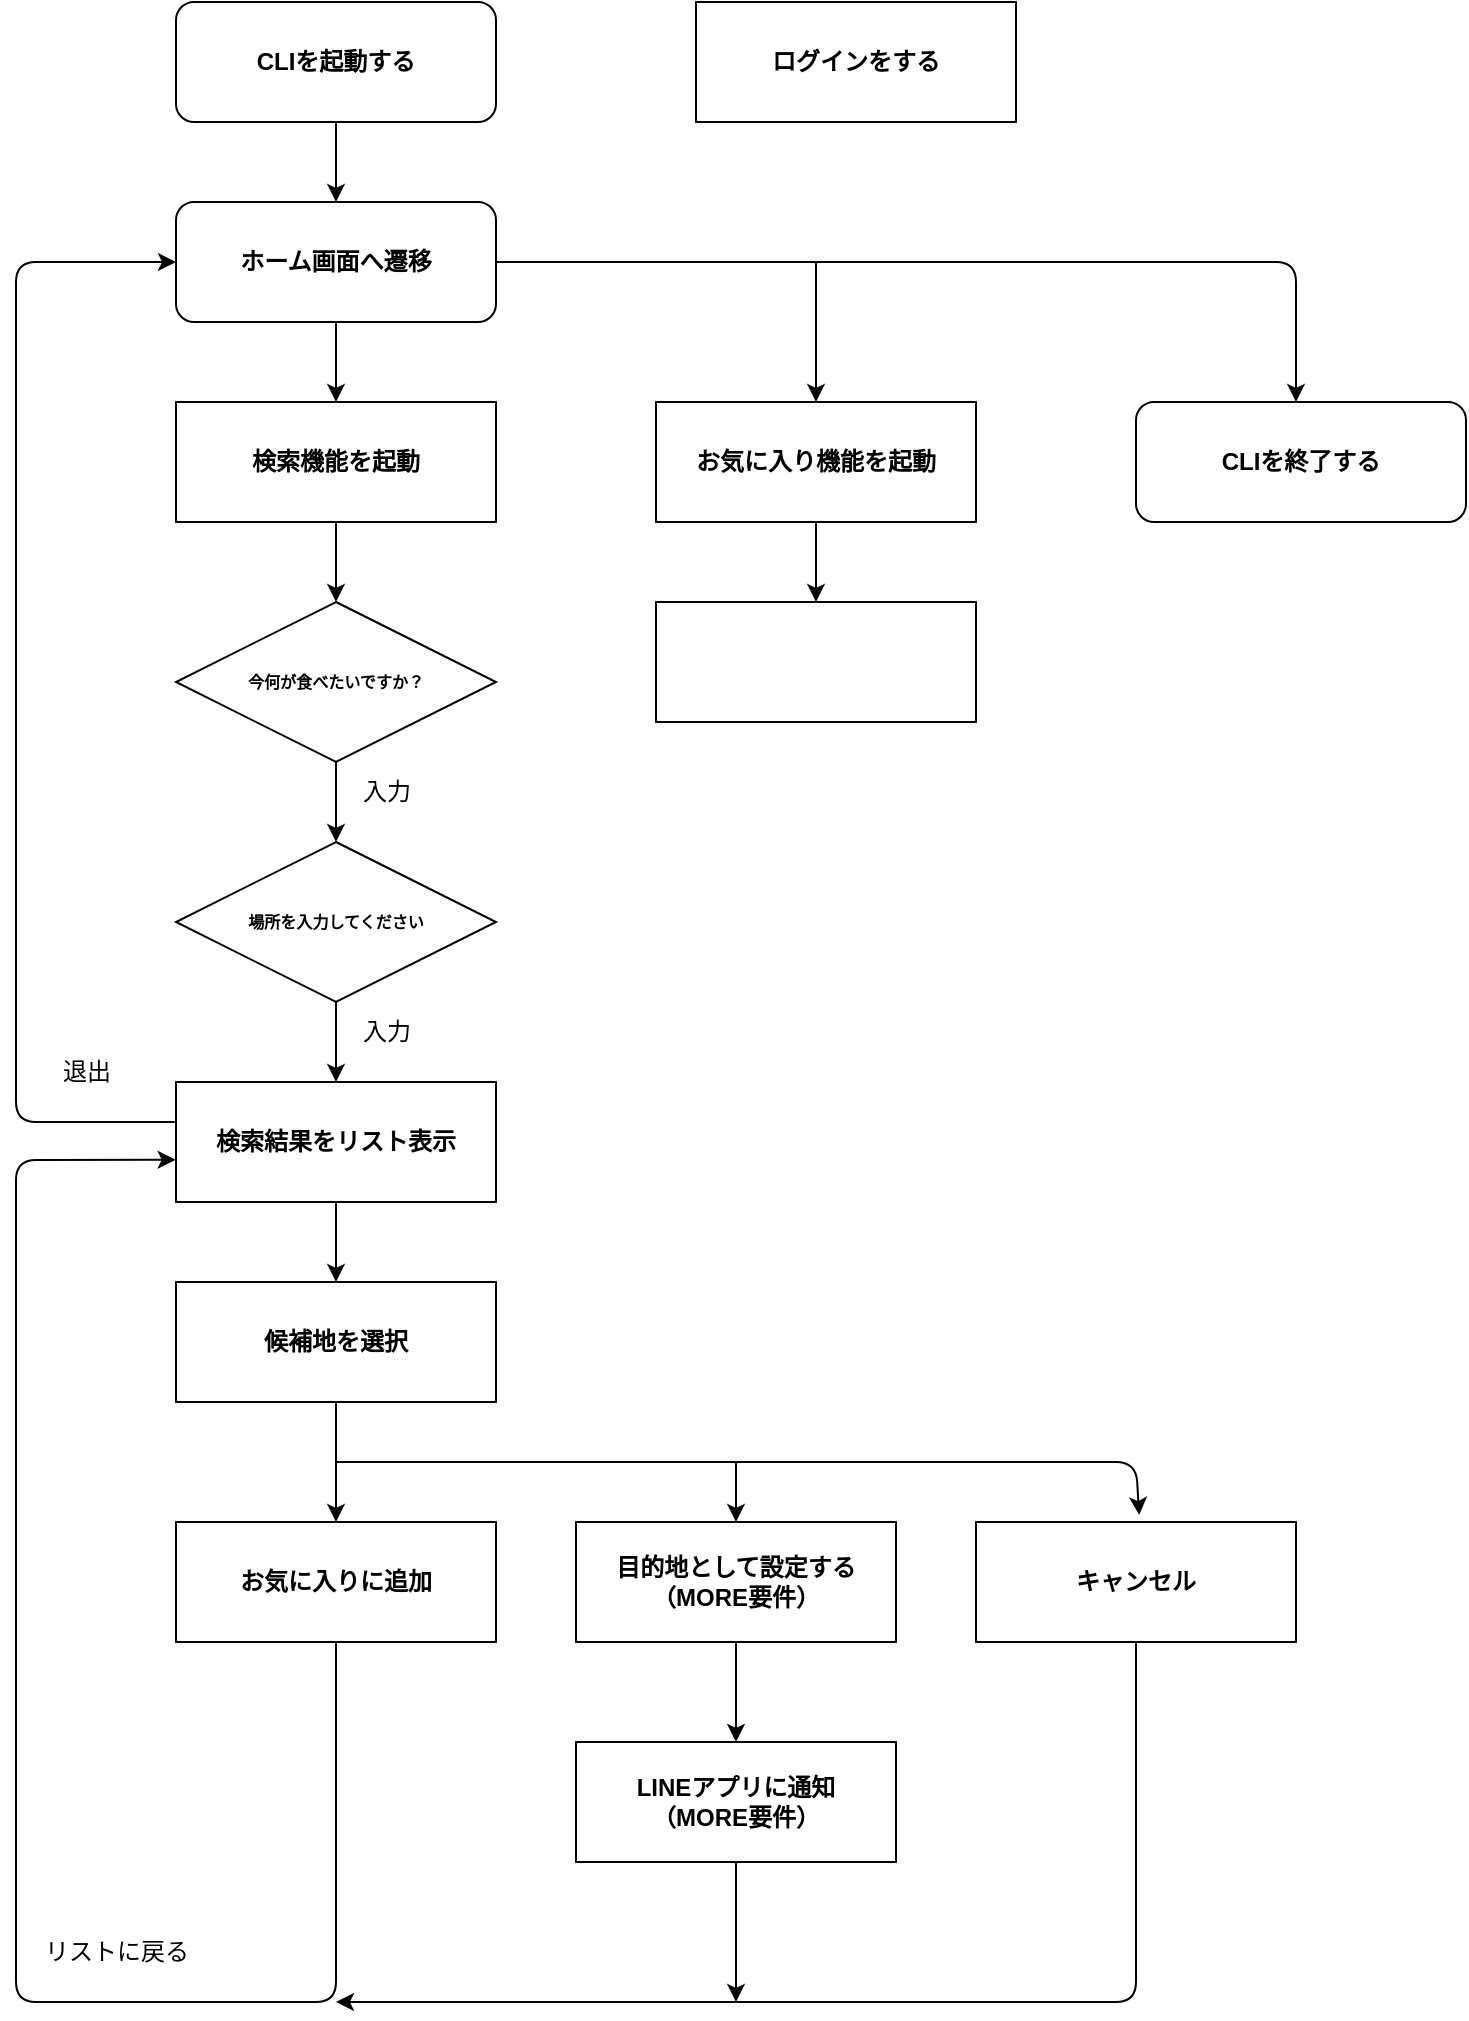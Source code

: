<mxfile>
    <diagram id="kR8Rk-Sym4I4teVI_Am-" name="検索機能">
        <mxGraphModel dx="1825" dy="1198" grid="1" gridSize="10" guides="1" tooltips="1" connect="1" arrows="1" fold="1" page="1" pageScale="1" pageWidth="827" pageHeight="1169" math="0" shadow="0">
            <root>
                <mxCell id="0"/>
                <mxCell id="1" parent="0"/>
                <mxCell id="13" style="edgeStyle=none;html=1;exitX=0.5;exitY=1;exitDx=0;exitDy=0;entryX=0.5;entryY=0;entryDx=0;entryDy=0;" parent="1" source="8" target="16" edge="1">
                    <mxGeometry relative="1" as="geometry"/>
                </mxCell>
                <mxCell id="8" value="&lt;h4&gt;CLIを起動する&lt;/h4&gt;" style="rounded=1;whiteSpace=wrap;html=1;" parent="1" vertex="1">
                    <mxGeometry x="120" y="120" width="160" height="60" as="geometry"/>
                </mxCell>
                <mxCell id="12" value="&lt;b&gt;ログインをする&lt;/b&gt;" style="rounded=0;whiteSpace=wrap;html=1;" parent="1" vertex="1">
                    <mxGeometry x="380" y="120" width="160" height="60" as="geometry"/>
                </mxCell>
                <mxCell id="20" value="" style="edgeStyle=none;html=1;" parent="1" source="16" edge="1">
                    <mxGeometry relative="1" as="geometry">
                        <mxPoint x="200.0" y="320" as="targetPoint"/>
                    </mxGeometry>
                </mxCell>
                <mxCell id="23" style="edgeStyle=none;html=1;exitX=1;exitY=0.5;exitDx=0;exitDy=0;entryX=0.5;entryY=0;entryDx=0;entryDy=0;" parent="1" source="16" edge="1">
                    <mxGeometry relative="1" as="geometry">
                        <mxPoint x="680" y="320" as="targetPoint"/>
                        <Array as="points">
                            <mxPoint x="440" y="250"/>
                            <mxPoint x="680" y="250"/>
                        </Array>
                    </mxGeometry>
                </mxCell>
                <mxCell id="16" value="&lt;b&gt;ホーム画面へ遷移&lt;/b&gt;" style="rounded=1;whiteSpace=wrap;html=1;" parent="1" vertex="1">
                    <mxGeometry x="120" y="220" width="160" height="60" as="geometry"/>
                </mxCell>
                <mxCell id="29" value="" style="edgeStyle=none;html=1;" parent="1" source="26" target="28" edge="1">
                    <mxGeometry relative="1" as="geometry"/>
                </mxCell>
                <mxCell id="26" value="&lt;b&gt;検索機能を起動&lt;/b&gt;" style="rounded=0;whiteSpace=wrap;html=1;" parent="1" vertex="1">
                    <mxGeometry x="120" y="320" width="160" height="60" as="geometry"/>
                </mxCell>
                <mxCell id="1TKbZIXUmL_gmMuwIdlm-59" value="" style="edgeStyle=none;html=1;" edge="1" parent="1" source="27" target="1TKbZIXUmL_gmMuwIdlm-58">
                    <mxGeometry relative="1" as="geometry"/>
                </mxCell>
                <mxCell id="27" value="&lt;b&gt;お気に入り機能を起動&lt;/b&gt;" style="rounded=0;whiteSpace=wrap;html=1;" parent="1" vertex="1">
                    <mxGeometry x="360" y="320" width="160" height="60" as="geometry"/>
                </mxCell>
                <mxCell id="31" value="" style="edgeStyle=none;html=1;" parent="1" source="28" target="30" edge="1">
                    <mxGeometry relative="1" as="geometry"/>
                </mxCell>
                <mxCell id="28" value="&lt;h6&gt;今何が食べたいですか？&lt;/h6&gt;" style="rhombus;whiteSpace=wrap;html=1;" parent="1" vertex="1">
                    <mxGeometry x="120" y="420" width="160" height="80" as="geometry"/>
                </mxCell>
                <mxCell id="35" value="" style="edgeStyle=none;html=1;" parent="1" source="30" target="34" edge="1">
                    <mxGeometry relative="1" as="geometry"/>
                </mxCell>
                <mxCell id="30" value="&lt;h6&gt;場所を入力してください&lt;/h6&gt;" style="rhombus;whiteSpace=wrap;html=1;" parent="1" vertex="1">
                    <mxGeometry x="120" y="540" width="160" height="80" as="geometry"/>
                </mxCell>
                <mxCell id="33" value="入力" style="text;html=1;align=center;verticalAlign=middle;resizable=0;points=[];autosize=1;strokeColor=none;fillColor=none;" parent="1" vertex="1">
                    <mxGeometry x="200" y="500" width="50" height="30" as="geometry"/>
                </mxCell>
                <mxCell id="38" value="" style="edgeStyle=none;html=1;" parent="1" source="34" target="37" edge="1">
                    <mxGeometry relative="1" as="geometry"/>
                </mxCell>
                <mxCell id="39" style="edgeStyle=none;html=1;entryX=0;entryY=0.5;entryDx=0;entryDy=0;exitX=-0.004;exitY=0.334;exitDx=0;exitDy=0;exitPerimeter=0;" parent="1" source="34" target="16" edge="1">
                    <mxGeometry relative="1" as="geometry">
                        <mxPoint x="110" y="250" as="targetPoint"/>
                        <mxPoint x="120" y="679" as="sourcePoint"/>
                        <Array as="points">
                            <mxPoint x="40" y="680"/>
                            <mxPoint x="40" y="630"/>
                            <mxPoint x="40" y="250"/>
                        </Array>
                    </mxGeometry>
                </mxCell>
                <mxCell id="34" value="&lt;b&gt;検索結果をリスト表示&lt;/b&gt;" style="rounded=0;whiteSpace=wrap;html=1;align=center;" parent="1" vertex="1">
                    <mxGeometry x="120" y="660" width="160" height="60" as="geometry"/>
                </mxCell>
                <mxCell id="36" value="入力" style="text;html=1;align=center;verticalAlign=middle;resizable=0;points=[];autosize=1;strokeColor=none;fillColor=none;" parent="1" vertex="1">
                    <mxGeometry x="200" y="620" width="50" height="30" as="geometry"/>
                </mxCell>
                <mxCell id="43" value="" style="edgeStyle=none;html=1;" parent="1" source="37" target="42" edge="1">
                    <mxGeometry relative="1" as="geometry">
                        <Array as="points">
                            <mxPoint x="200" y="850"/>
                        </Array>
                    </mxGeometry>
                </mxCell>
                <mxCell id="37" value="&lt;b&gt;候補地を選択&lt;/b&gt;" style="rounded=0;whiteSpace=wrap;html=1;align=center;" parent="1" vertex="1">
                    <mxGeometry x="120" y="760" width="160" height="60" as="geometry"/>
                </mxCell>
                <mxCell id="41" value="退出" style="text;html=1;align=center;verticalAlign=middle;resizable=0;points=[];autosize=1;strokeColor=none;fillColor=none;" parent="1" vertex="1">
                    <mxGeometry x="50" y="640" width="50" height="30" as="geometry"/>
                </mxCell>
                <mxCell id="51" style="edgeStyle=none;html=1;exitX=0.5;exitY=1;exitDx=0;exitDy=0;entryX=-0.001;entryY=0.648;entryDx=0;entryDy=0;entryPerimeter=0;" parent="1" source="42" target="34" edge="1">
                    <mxGeometry relative="1" as="geometry">
                        <mxPoint x="40" y="1000" as="targetPoint"/>
                        <Array as="points">
                            <mxPoint x="200" y="1120"/>
                            <mxPoint x="120" y="1120"/>
                            <mxPoint x="40" y="1120"/>
                            <mxPoint x="40" y="1000"/>
                            <mxPoint x="40" y="850"/>
                            <mxPoint x="40" y="699"/>
                        </Array>
                    </mxGeometry>
                </mxCell>
                <mxCell id="42" value="&lt;b&gt;お気に入りに追加&lt;/b&gt;" style="rounded=0;whiteSpace=wrap;html=1;" parent="1" vertex="1">
                    <mxGeometry x="120" y="880" width="160" height="60" as="geometry"/>
                </mxCell>
                <mxCell id="52" style="edgeStyle=none;html=1;exitX=0.5;exitY=1;exitDx=0;exitDy=0;" parent="1" source="46" edge="1">
                    <mxGeometry relative="1" as="geometry">
                        <mxPoint x="200" y="1120" as="targetPoint"/>
                        <Array as="points">
                            <mxPoint x="600" y="1120"/>
                            <mxPoint x="400" y="1120"/>
                        </Array>
                    </mxGeometry>
                </mxCell>
                <mxCell id="46" value="&lt;b&gt;キャンセル&lt;/b&gt;" style="rounded=0;whiteSpace=wrap;html=1;" parent="1" vertex="1">
                    <mxGeometry x="520" y="880" width="160" height="60" as="geometry"/>
                </mxCell>
                <mxCell id="48" value="" style="endArrow=classic;html=1;entryX=0.51;entryY=-0.058;entryDx=0;entryDy=0;entryPerimeter=0;" parent="1" target="46" edge="1">
                    <mxGeometry width="50" height="50" relative="1" as="geometry">
                        <mxPoint x="200" y="850" as="sourcePoint"/>
                        <mxPoint x="400" y="850" as="targetPoint"/>
                        <Array as="points">
                            <mxPoint x="310" y="850"/>
                            <mxPoint x="400" y="850"/>
                            <mxPoint x="500" y="850"/>
                            <mxPoint x="600" y="850"/>
                        </Array>
                    </mxGeometry>
                </mxCell>
                <mxCell id="53" value="リストに戻る" style="text;html=1;align=center;verticalAlign=middle;resizable=0;points=[];autosize=1;strokeColor=none;fillColor=none;" parent="1" vertex="1">
                    <mxGeometry x="40" y="1080" width="100" height="30" as="geometry"/>
                </mxCell>
                <mxCell id="57" value="" style="edgeStyle=none;html=1;" parent="1" source="54" target="56" edge="1">
                    <mxGeometry relative="1" as="geometry"/>
                </mxCell>
                <mxCell id="54" value="&lt;b&gt;目的地として設定する（MORE要件）&lt;/b&gt;" style="rounded=0;whiteSpace=wrap;html=1;" parent="1" vertex="1">
                    <mxGeometry x="320" y="880" width="160" height="60" as="geometry"/>
                </mxCell>
                <mxCell id="55" value="" style="endArrow=classic;html=1;entryX=0.5;entryY=0;entryDx=0;entryDy=0;" parent="1" target="54" edge="1">
                    <mxGeometry width="50" height="50" relative="1" as="geometry">
                        <mxPoint x="400" y="850" as="sourcePoint"/>
                        <mxPoint x="410" y="820" as="targetPoint"/>
                    </mxGeometry>
                </mxCell>
                <mxCell id="58" style="edgeStyle=none;html=1;" parent="1" source="56" edge="1">
                    <mxGeometry relative="1" as="geometry">
                        <mxPoint x="400" y="1120" as="targetPoint"/>
                    </mxGeometry>
                </mxCell>
                <mxCell id="56" value="&lt;b&gt;LINEアプリに通知&lt;br&gt;（MORE要件）&lt;/b&gt;" style="rounded=0;whiteSpace=wrap;html=1;" parent="1" vertex="1">
                    <mxGeometry x="320" y="990" width="160" height="60" as="geometry"/>
                </mxCell>
                <mxCell id="KiKZV43gMIV1cnuspN1B-59" value="" style="endArrow=classic;html=1;entryX=0.5;entryY=0;entryDx=0;entryDy=0;" parent="1" target="27" edge="1">
                    <mxGeometry width="50" height="50" relative="1" as="geometry">
                        <mxPoint x="440" y="250" as="sourcePoint"/>
                        <mxPoint x="490" y="200" as="targetPoint"/>
                    </mxGeometry>
                </mxCell>
                <mxCell id="jABlIZs8kf6wU6cSvbs9-58" value="&lt;h4&gt;CLIを終了する&lt;/h4&gt;" style="rounded=1;whiteSpace=wrap;html=1;" parent="1" vertex="1">
                    <mxGeometry x="600" y="320" width="165" height="60" as="geometry"/>
                </mxCell>
                <mxCell id="1TKbZIXUmL_gmMuwIdlm-58" value="" style="whiteSpace=wrap;html=1;rounded=0;" vertex="1" parent="1">
                    <mxGeometry x="360" y="420" width="160" height="60" as="geometry"/>
                </mxCell>
            </root>
        </mxGraphModel>
    </diagram>
    <diagram name="お気に入り機能" id="drYywMHXbu5hPvQo5M0N">
        <mxGraphModel dx="988" dy="649" grid="1" gridSize="10" guides="1" tooltips="1" connect="1" arrows="1" fold="1" page="1" pageScale="1" pageWidth="827" pageHeight="1169" math="0" shadow="0">
            <root>
                <mxCell id="BatHTG7nTybJTFZMMwU--0"/>
                <mxCell id="BatHTG7nTybJTFZMMwU--1" parent="BatHTG7nTybJTFZMMwU--0"/>
                <mxCell id="BatHTG7nTybJTFZMMwU--2" style="edgeStyle=none;html=1;exitX=0.5;exitY=1;exitDx=0;exitDy=0;entryX=0.5;entryY=0;entryDx=0;entryDy=0;" parent="BatHTG7nTybJTFZMMwU--1" source="BatHTG7nTybJTFZMMwU--3" target="BatHTG7nTybJTFZMMwU--5" edge="1">
                    <mxGeometry relative="1" as="geometry"/>
                </mxCell>
                <mxCell id="BatHTG7nTybJTFZMMwU--3" value="&lt;h4&gt;CLIを起動する&lt;/h4&gt;" style="rounded=1;whiteSpace=wrap;html=1;" parent="BatHTG7nTybJTFZMMwU--1" vertex="1">
                    <mxGeometry x="120" y="20" width="160" height="60" as="geometry"/>
                </mxCell>
                <mxCell id="BatHTG7nTybJTFZMMwU--4" style="edgeStyle=none;html=1;exitX=0.5;exitY=1;exitDx=0;exitDy=0;entryX=0.5;entryY=0;entryDx=0;entryDy=0;" parent="BatHTG7nTybJTFZMMwU--1" source="BatHTG7nTybJTFZMMwU--5" target="BatHTG7nTybJTFZMMwU--8" edge="1">
                    <mxGeometry relative="1" as="geometry"/>
                </mxCell>
                <mxCell id="BatHTG7nTybJTFZMMwU--5" value="&lt;b&gt;ログインをする&lt;/b&gt;" style="rounded=0;whiteSpace=wrap;html=1;" parent="BatHTG7nTybJTFZMMwU--1" vertex="1">
                    <mxGeometry x="120" y="120" width="160" height="60" as="geometry"/>
                </mxCell>
                <mxCell id="BatHTG7nTybJTFZMMwU--6" value="" style="edgeStyle=none;html=1;" parent="BatHTG7nTybJTFZMMwU--1" source="BatHTG7nTybJTFZMMwU--8" edge="1">
                    <mxGeometry relative="1" as="geometry">
                        <mxPoint x="200.0" y="320" as="targetPoint"/>
                    </mxGeometry>
                </mxCell>
                <mxCell id="BatHTG7nTybJTFZMMwU--7" style="edgeStyle=none;html=1;exitX=1;exitY=0.5;exitDx=0;exitDy=0;entryX=0.5;entryY=0;entryDx=0;entryDy=0;" parent="BatHTG7nTybJTFZMMwU--1" source="BatHTG7nTybJTFZMMwU--8" edge="1">
                    <mxGeometry relative="1" as="geometry">
                        <mxPoint x="680" y="320" as="targetPoint"/>
                        <Array as="points">
                            <mxPoint x="440" y="250"/>
                            <mxPoint x="680" y="250"/>
                        </Array>
                    </mxGeometry>
                </mxCell>
                <mxCell id="BatHTG7nTybJTFZMMwU--8" value="&lt;b&gt;ホーム画面へ遷移&lt;/b&gt;" style="rounded=1;whiteSpace=wrap;html=1;" parent="BatHTG7nTybJTFZMMwU--1" vertex="1">
                    <mxGeometry x="120" y="220" width="160" height="60" as="geometry"/>
                </mxCell>
                <mxCell id="BatHTG7nTybJTFZMMwU--10" value="&lt;b&gt;お気に入り機能の起動&lt;/b&gt;" style="rounded=0;whiteSpace=wrap;html=1;" parent="BatHTG7nTybJTFZMMwU--1" vertex="1">
                    <mxGeometry x="120" y="320" width="160" height="60" as="geometry"/>
                </mxCell>
                <mxCell id="BatHTG7nTybJTFZMMwU--11" value="検索機能の起動" style="rounded=0;whiteSpace=wrap;html=1;" parent="BatHTG7nTybJTFZMMwU--1" vertex="1">
                    <mxGeometry x="360" y="320" width="160" height="60" as="geometry"/>
                </mxCell>
                <mxCell id="BatHTG7nTybJTFZMMwU--35" value="" style="endArrow=classic;html=1;entryX=0.5;entryY=0;entryDx=0;entryDy=0;" parent="BatHTG7nTybJTFZMMwU--1" target="BatHTG7nTybJTFZMMwU--11" edge="1">
                    <mxGeometry width="50" height="50" relative="1" as="geometry">
                        <mxPoint x="440" y="250" as="sourcePoint"/>
                        <mxPoint x="490" y="200" as="targetPoint"/>
                    </mxGeometry>
                </mxCell>
                <mxCell id="BatHTG7nTybJTFZMMwU--36" value="&lt;h4&gt;CLIを終了する&lt;/h4&gt;" style="rounded=1;whiteSpace=wrap;html=1;" parent="BatHTG7nTybJTFZMMwU--1" vertex="1">
                    <mxGeometry x="600" y="320" width="165" height="60" as="geometry"/>
                </mxCell>
                <mxCell id="fFYv5AN2ROY5ySec23VN-0" value="&lt;b&gt;お気に入り機能の起動&lt;/b&gt;" style="rounded=0;whiteSpace=wrap;html=1;" vertex="1" parent="BatHTG7nTybJTFZMMwU--1">
                    <mxGeometry x="120" y="420" width="160" height="60" as="geometry"/>
                </mxCell>
            </root>
        </mxGraphModel>
    </diagram>
</mxfile>